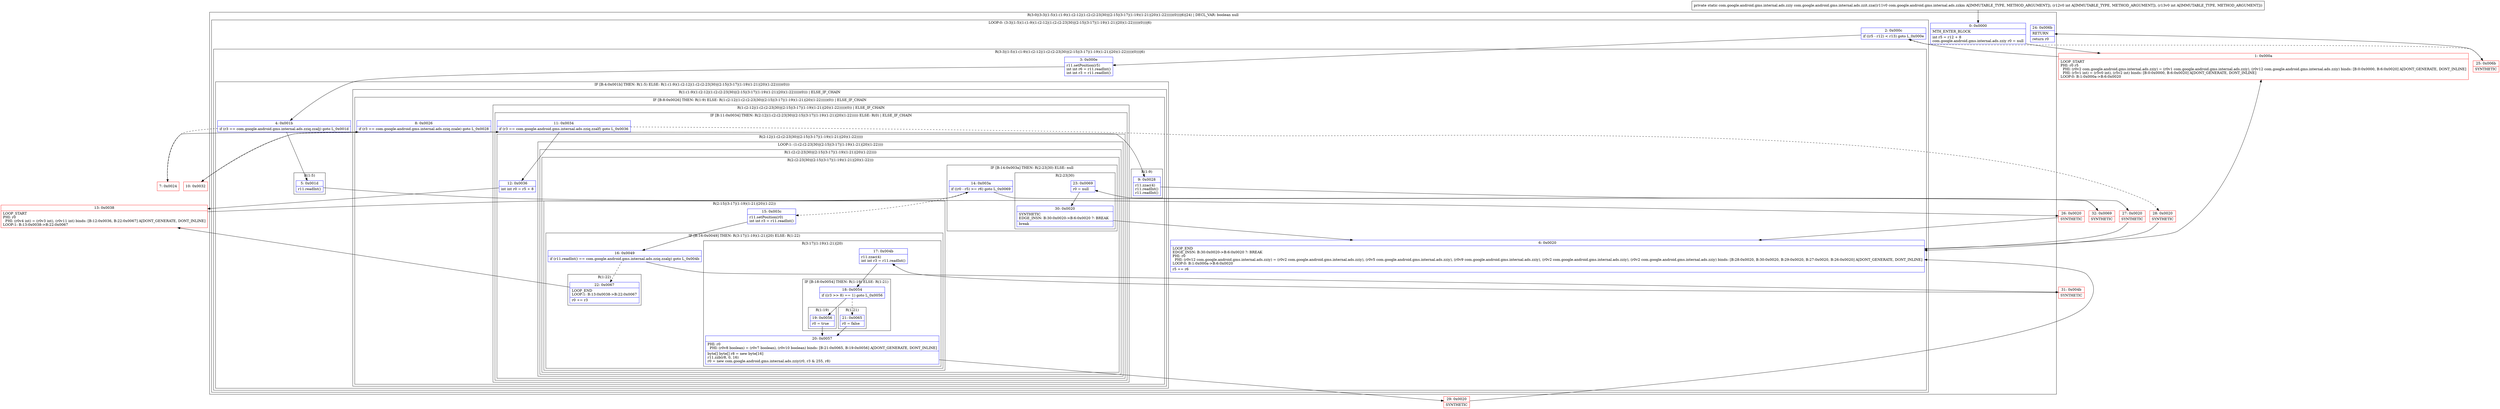 digraph "CFG forcom.google.android.gms.internal.ads.zzit.zza(Lcom\/google\/android\/gms\/internal\/ads\/zzkm;II)Lcom\/google\/android\/gms\/internal\/ads\/zziy;" {
subgraph cluster_Region_925194085 {
label = "R(3:0|(3:3|(1:5)(1:(1:9)(1:(2:12|(1:(2:(2:23|30)|(2:15|(3:17|(1:19)(1:21)|20)(1:22)))))(0)))|6)|24) | DECL_VAR: boolean null\l";
node [shape=record,color=blue];
Node_0 [shape=record,label="{0\:\ 0x0000|MTH_ENTER_BLOCK\l|int r5 = r12 + 8\lcom.google.android.gms.internal.ads.zziy r0 = null\l}"];
subgraph cluster_LoopRegion_126213626 {
label = "LOOP:0: (3:3|(1:5)(1:(1:9)(1:(2:12|(1:(2:(2:23|30)|(2:15|(3:17|(1:19)(1:21)|20)(1:22)))))(0)))|6)";
node [shape=record,color=blue];
Node_2 [shape=record,label="{2\:\ 0x000c|if ((r5 \- r12) \< r13) goto L_0x000e\l}"];
subgraph cluster_Region_2120213574 {
label = "R(3:3|(1:5)(1:(1:9)(1:(2:12|(1:(2:(2:23|30)|(2:15|(3:17|(1:19)(1:21)|20)(1:22)))))(0)))|6)";
node [shape=record,color=blue];
Node_3 [shape=record,label="{3\:\ 0x000e|r11.setPosition(r5)\lint int r6 = r11.readInt()\lint int r3 = r11.readInt()\l}"];
subgraph cluster_IfRegion_1537869511 {
label = "IF [B:4:0x001b] THEN: R(1:5) ELSE: R(1:(1:9)(1:(2:12|(1:(2:(2:23|30)|(2:15|(3:17|(1:19)(1:21)|20)(1:22)))))(0)))";
node [shape=record,color=blue];
Node_4 [shape=record,label="{4\:\ 0x001b|if (r3 == com.google.android.gms.internal.ads.zziq.zzalj) goto L_0x001d\l}"];
subgraph cluster_Region_1286338220 {
label = "R(1:5)";
node [shape=record,color=blue];
Node_5 [shape=record,label="{5\:\ 0x001d|r11.readInt()\l}"];
}
subgraph cluster_Region_1993201853 {
label = "R(1:(1:9)(1:(2:12|(1:(2:(2:23|30)|(2:15|(3:17|(1:19)(1:21)|20)(1:22)))))(0))) | ELSE_IF_CHAIN\l";
node [shape=record,color=blue];
subgraph cluster_IfRegion_1293084153 {
label = "IF [B:8:0x0026] THEN: R(1:9) ELSE: R(1:(2:12|(1:(2:(2:23|30)|(2:15|(3:17|(1:19)(1:21)|20)(1:22)))))(0)) | ELSE_IF_CHAIN\l";
node [shape=record,color=blue];
Node_8 [shape=record,label="{8\:\ 0x0026|if (r3 == com.google.android.gms.internal.ads.zziq.zzale) goto L_0x0028\l}"];
subgraph cluster_Region_402008603 {
label = "R(1:9)";
node [shape=record,color=blue];
Node_9 [shape=record,label="{9\:\ 0x0028|r11.zzac(4)\lr11.readInt()\lr11.readInt()\l}"];
}
subgraph cluster_Region_1494608388 {
label = "R(1:(2:12|(1:(2:(2:23|30)|(2:15|(3:17|(1:19)(1:21)|20)(1:22)))))(0)) | ELSE_IF_CHAIN\l";
node [shape=record,color=blue];
subgraph cluster_IfRegion_1067003524 {
label = "IF [B:11:0x0034] THEN: R(2:12|(1:(2:(2:23|30)|(2:15|(3:17|(1:19)(1:21)|20)(1:22))))) ELSE: R(0) | ELSE_IF_CHAIN\l";
node [shape=record,color=blue];
Node_11 [shape=record,label="{11\:\ 0x0034|if (r3 == com.google.android.gms.internal.ads.zziq.zzalf) goto L_0x0036\l}"];
subgraph cluster_Region_2052968540 {
label = "R(2:12|(1:(2:(2:23|30)|(2:15|(3:17|(1:19)(1:21)|20)(1:22)))))";
node [shape=record,color=blue];
Node_12 [shape=record,label="{12\:\ 0x0036|int int r0 = r5 + 8\l}"];
subgraph cluster_LoopRegion_1251506460 {
label = "LOOP:1: (1:(2:(2:23|30)|(2:15|(3:17|(1:19)(1:21)|20)(1:22))))";
node [shape=record,color=blue];
subgraph cluster_Region_1376274626 {
label = "R(1:(2:(2:23|30)|(2:15|(3:17|(1:19)(1:21)|20)(1:22))))";
node [shape=record,color=blue];
subgraph cluster_Region_1955071594 {
label = "R(2:(2:23|30)|(2:15|(3:17|(1:19)(1:21)|20)(1:22)))";
node [shape=record,color=blue];
subgraph cluster_IfRegion_1742614029 {
label = "IF [B:14:0x003a] THEN: R(2:23|30) ELSE: null";
node [shape=record,color=blue];
Node_14 [shape=record,label="{14\:\ 0x003a|if ((r0 \- r5) \>= r6) goto L_0x0069\l}"];
subgraph cluster_Region_1721932644 {
label = "R(2:23|30)";
node [shape=record,color=blue];
Node_23 [shape=record,label="{23\:\ 0x0069|r0 = null\l}"];
Node_30 [shape=record,label="{30\:\ 0x0020|SYNTHETIC\lEDGE_INSN: B:30:0x0020\-\>B:6:0x0020 ?: BREAK  \l|break\l}"];
}
}
subgraph cluster_Region_1949122534 {
label = "R(2:15|(3:17|(1:19)(1:21)|20)(1:22))";
node [shape=record,color=blue];
Node_15 [shape=record,label="{15\:\ 0x003c|r11.setPosition(r0)\lint int r3 = r11.readInt()\l}"];
subgraph cluster_IfRegion_45848373 {
label = "IF [B:16:0x0049] THEN: R(3:17|(1:19)(1:21)|20) ELSE: R(1:22)";
node [shape=record,color=blue];
Node_16 [shape=record,label="{16\:\ 0x0049|if (r11.readInt() == com.google.android.gms.internal.ads.zziq.zzalg) goto L_0x004b\l}"];
subgraph cluster_Region_1331814471 {
label = "R(3:17|(1:19)(1:21)|20)";
node [shape=record,color=blue];
Node_17 [shape=record,label="{17\:\ 0x004b|r11.zzac(4)\lint int r3 = r11.readInt()\l}"];
subgraph cluster_IfRegion_785002935 {
label = "IF [B:18:0x0054] THEN: R(1:19) ELSE: R(1:21)";
node [shape=record,color=blue];
Node_18 [shape=record,label="{18\:\ 0x0054|if ((r3 \>\> 8) == 1) goto L_0x0056\l}"];
subgraph cluster_Region_1943516100 {
label = "R(1:19)";
node [shape=record,color=blue];
Node_19 [shape=record,label="{19\:\ 0x0056|r0 = true\l}"];
}
subgraph cluster_Region_1481758692 {
label = "R(1:21)";
node [shape=record,color=blue];
Node_21 [shape=record,label="{21\:\ 0x0065|r0 = false\l}"];
}
}
Node_20 [shape=record,label="{20\:\ 0x0057|PHI: r0 \l  PHI: (r0v8 boolean) = (r0v7 boolean), (r0v10 boolean) binds: [B:21:0x0065, B:19:0x0056] A[DONT_GENERATE, DONT_INLINE]\l|byte[] byte[] r8 = new byte[16]\lr11.zzb(r8, 0, 16)\lr0 = new com.google.android.gms.internal.ads.zziy(r0, r3 & 255, r8)\l}"];
}
subgraph cluster_Region_2142929640 {
label = "R(1:22)";
node [shape=record,color=blue];
Node_22 [shape=record,label="{22\:\ 0x0067|LOOP_END\lLOOP:1: B:13:0x0038\-\>B:22:0x0067\l|r0 += r3\l}"];
}
}
}
}
}
}
}
subgraph cluster_Region_190992103 {
label = "R(0)";
node [shape=record,color=blue];
}
}
}
}
}
}
Node_6 [shape=record,label="{6\:\ 0x0020|LOOP_END\lEDGE_INSN: B:30:0x0020\-\>B:6:0x0020 ?: BREAK  \lPHI: r0 \l  PHI: (r0v12 com.google.android.gms.internal.ads.zziy) = (r0v2 com.google.android.gms.internal.ads.zziy), (r0v5 com.google.android.gms.internal.ads.zziy), (r0v9 com.google.android.gms.internal.ads.zziy), (r0v2 com.google.android.gms.internal.ads.zziy), (r0v2 com.google.android.gms.internal.ads.zziy) binds: [B:28:0x0020, B:30:0x0020, B:29:0x0020, B:27:0x0020, B:26:0x0020] A[DONT_GENERATE, DONT_INLINE]\lLOOP:0: B:1:0x000a\-\>B:6:0x0020\l|r5 += r6\l}"];
}
}
Node_24 [shape=record,label="{24\:\ 0x006b|RETURN\l|return r0\l}"];
}
Node_1 [shape=record,color=red,label="{1\:\ 0x000a|LOOP_START\lPHI: r0 r5 \l  PHI: (r0v2 com.google.android.gms.internal.ads.zziy) = (r0v1 com.google.android.gms.internal.ads.zziy), (r0v12 com.google.android.gms.internal.ads.zziy) binds: [B:0:0x0000, B:6:0x0020] A[DONT_GENERATE, DONT_INLINE]\l  PHI: (r5v1 int) = (r5v0 int), (r5v2 int) binds: [B:0:0x0000, B:6:0x0020] A[DONT_GENERATE, DONT_INLINE]\lLOOP:0: B:1:0x000a\-\>B:6:0x0020\l}"];
Node_7 [shape=record,color=red,label="{7\:\ 0x0024}"];
Node_10 [shape=record,color=red,label="{10\:\ 0x0032}"];
Node_13 [shape=record,color=red,label="{13\:\ 0x0038|LOOP_START\lPHI: r0 \l  PHI: (r0v4 int) = (r0v3 int), (r0v11 int) binds: [B:12:0x0036, B:22:0x0067] A[DONT_GENERATE, DONT_INLINE]\lLOOP:1: B:13:0x0038\-\>B:22:0x0067\l}"];
Node_25 [shape=record,color=red,label="{25\:\ 0x006b|SYNTHETIC\l}"];
Node_26 [shape=record,color=red,label="{26\:\ 0x0020|SYNTHETIC\l}"];
Node_27 [shape=record,color=red,label="{27\:\ 0x0020|SYNTHETIC\l}"];
Node_28 [shape=record,color=red,label="{28\:\ 0x0020|SYNTHETIC\l}"];
Node_29 [shape=record,color=red,label="{29\:\ 0x0020|SYNTHETIC\l}"];
Node_31 [shape=record,color=red,label="{31\:\ 0x004b|SYNTHETIC\l}"];
Node_32 [shape=record,color=red,label="{32\:\ 0x0069|SYNTHETIC\l}"];
MethodNode[shape=record,label="{private static com.google.android.gms.internal.ads.zziy com.google.android.gms.internal.ads.zzit.zza((r11v0 com.google.android.gms.internal.ads.zzkm A[IMMUTABLE_TYPE, METHOD_ARGUMENT]), (r12v0 int A[IMMUTABLE_TYPE, METHOD_ARGUMENT]), (r13v0 int A[IMMUTABLE_TYPE, METHOD_ARGUMENT])) }"];
MethodNode -> Node_0;
Node_0 -> Node_1;
Node_2 -> Node_3;
Node_2 -> Node_25[style=dashed];
Node_3 -> Node_4;
Node_4 -> Node_5;
Node_4 -> Node_7[style=dashed];
Node_5 -> Node_26;
Node_8 -> Node_9;
Node_8 -> Node_10[style=dashed];
Node_9 -> Node_27;
Node_11 -> Node_12;
Node_11 -> Node_28[style=dashed];
Node_12 -> Node_13;
Node_14 -> Node_15[style=dashed];
Node_14 -> Node_32;
Node_23 -> Node_30;
Node_30 -> Node_6;
Node_15 -> Node_16;
Node_16 -> Node_22[style=dashed];
Node_16 -> Node_31;
Node_17 -> Node_18;
Node_18 -> Node_19;
Node_18 -> Node_21[style=dashed];
Node_19 -> Node_20;
Node_21 -> Node_20;
Node_20 -> Node_29;
Node_22 -> Node_13;
Node_6 -> Node_1;
Node_1 -> Node_2;
Node_7 -> Node_8;
Node_10 -> Node_11;
Node_13 -> Node_14;
Node_25 -> Node_24;
Node_26 -> Node_6;
Node_27 -> Node_6;
Node_28 -> Node_6;
Node_29 -> Node_6;
Node_31 -> Node_17;
Node_32 -> Node_23;
}

